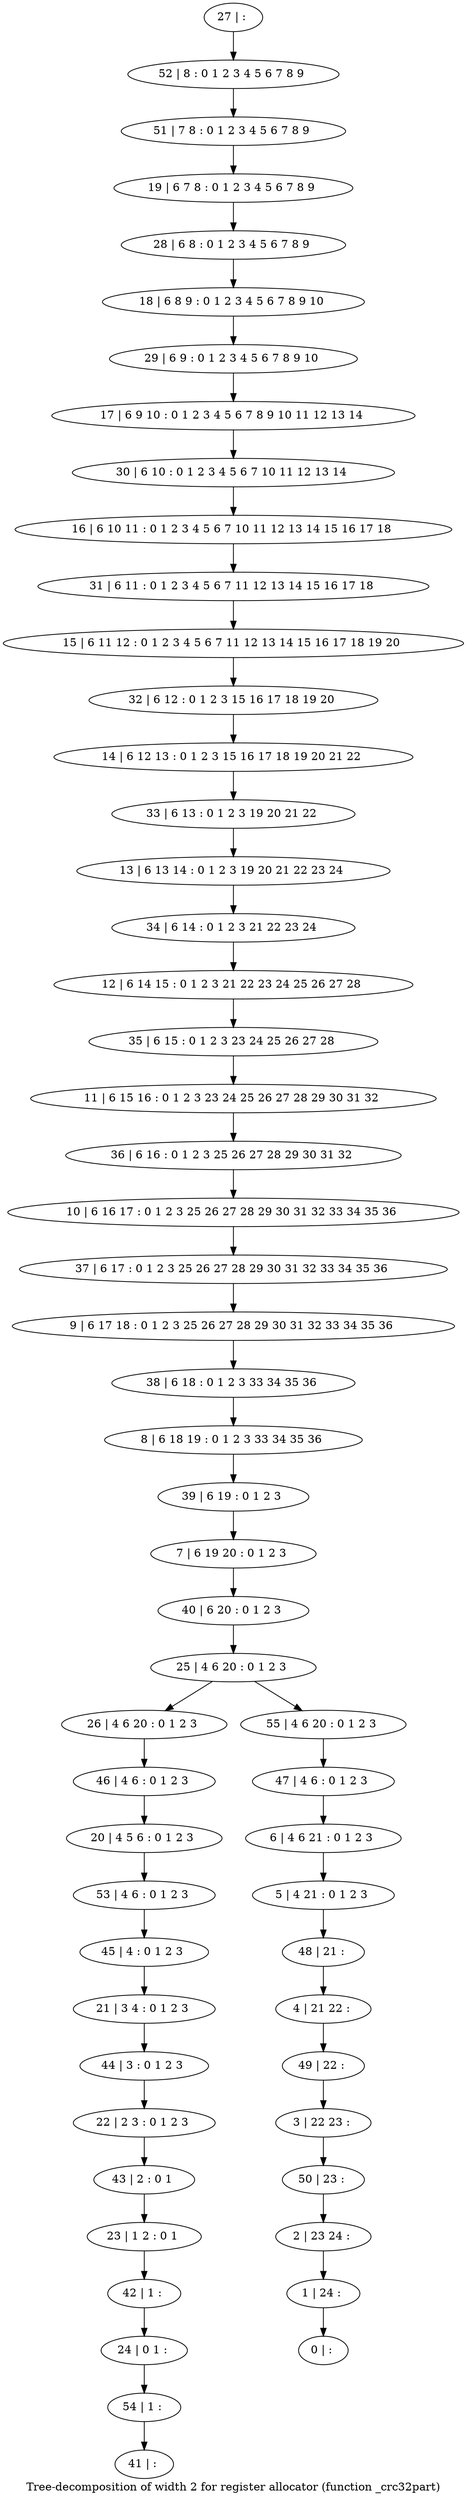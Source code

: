digraph G {
graph [label="Tree-decomposition of width 2 for register allocator (function _crc32part)"]
0[label="0 | : "];
1[label="1 | 24 : "];
2[label="2 | 23 24 : "];
3[label="3 | 22 23 : "];
4[label="4 | 21 22 : "];
5[label="5 | 4 21 : 0 1 2 3 "];
6[label="6 | 4 6 21 : 0 1 2 3 "];
7[label="7 | 6 19 20 : 0 1 2 3 "];
8[label="8 | 6 18 19 : 0 1 2 3 33 34 35 36 "];
9[label="9 | 6 17 18 : 0 1 2 3 25 26 27 28 29 30 31 32 33 34 35 36 "];
10[label="10 | 6 16 17 : 0 1 2 3 25 26 27 28 29 30 31 32 33 34 35 36 "];
11[label="11 | 6 15 16 : 0 1 2 3 23 24 25 26 27 28 29 30 31 32 "];
12[label="12 | 6 14 15 : 0 1 2 3 21 22 23 24 25 26 27 28 "];
13[label="13 | 6 13 14 : 0 1 2 3 19 20 21 22 23 24 "];
14[label="14 | 6 12 13 : 0 1 2 3 15 16 17 18 19 20 21 22 "];
15[label="15 | 6 11 12 : 0 1 2 3 4 5 6 7 11 12 13 14 15 16 17 18 19 20 "];
16[label="16 | 6 10 11 : 0 1 2 3 4 5 6 7 10 11 12 13 14 15 16 17 18 "];
17[label="17 | 6 9 10 : 0 1 2 3 4 5 6 7 8 9 10 11 12 13 14 "];
18[label="18 | 6 8 9 : 0 1 2 3 4 5 6 7 8 9 10 "];
19[label="19 | 6 7 8 : 0 1 2 3 4 5 6 7 8 9 "];
20[label="20 | 4 5 6 : 0 1 2 3 "];
21[label="21 | 3 4 : 0 1 2 3 "];
22[label="22 | 2 3 : 0 1 2 3 "];
23[label="23 | 1 2 : 0 1 "];
24[label="24 | 0 1 : "];
25[label="25 | 4 6 20 : 0 1 2 3 "];
26[label="26 | 4 6 20 : 0 1 2 3 "];
27[label="27 | : "];
28[label="28 | 6 8 : 0 1 2 3 4 5 6 7 8 9 "];
29[label="29 | 6 9 : 0 1 2 3 4 5 6 7 8 9 10 "];
30[label="30 | 6 10 : 0 1 2 3 4 5 6 7 10 11 12 13 14 "];
31[label="31 | 6 11 : 0 1 2 3 4 5 6 7 11 12 13 14 15 16 17 18 "];
32[label="32 | 6 12 : 0 1 2 3 15 16 17 18 19 20 "];
33[label="33 | 6 13 : 0 1 2 3 19 20 21 22 "];
34[label="34 | 6 14 : 0 1 2 3 21 22 23 24 "];
35[label="35 | 6 15 : 0 1 2 3 23 24 25 26 27 28 "];
36[label="36 | 6 16 : 0 1 2 3 25 26 27 28 29 30 31 32 "];
37[label="37 | 6 17 : 0 1 2 3 25 26 27 28 29 30 31 32 33 34 35 36 "];
38[label="38 | 6 18 : 0 1 2 3 33 34 35 36 "];
39[label="39 | 6 19 : 0 1 2 3 "];
40[label="40 | 6 20 : 0 1 2 3 "];
41[label="41 | : "];
42[label="42 | 1 : "];
43[label="43 | 2 : 0 1 "];
44[label="44 | 3 : 0 1 2 3 "];
45[label="45 | 4 : 0 1 2 3 "];
46[label="46 | 4 6 : 0 1 2 3 "];
47[label="47 | 4 6 : 0 1 2 3 "];
48[label="48 | 21 : "];
49[label="49 | 22 : "];
50[label="50 | 23 : "];
51[label="51 | 7 8 : 0 1 2 3 4 5 6 7 8 9 "];
52[label="52 | 8 : 0 1 2 3 4 5 6 7 8 9 "];
53[label="53 | 4 6 : 0 1 2 3 "];
54[label="54 | 1 : "];
55[label="55 | 4 6 20 : 0 1 2 3 "];
42->24 ;
23->42 ;
43->23 ;
22->43 ;
44->22 ;
21->44 ;
45->21 ;
46->20 ;
26->46 ;
53->45 ;
20->53 ;
54->41 ;
24->54 ;
27->52 ;
52->51 ;
51->19 ;
19->28 ;
28->18 ;
18->29 ;
29->17 ;
17->30 ;
30->16 ;
16->31 ;
31->15 ;
15->32 ;
32->14 ;
14->33 ;
33->13 ;
13->34 ;
34->12 ;
12->35 ;
35->11 ;
11->36 ;
36->10 ;
10->37 ;
37->9 ;
9->38 ;
38->8 ;
8->39 ;
39->7 ;
7->40 ;
40->25 ;
47->6 ;
6->5 ;
5->48 ;
48->4 ;
4->49 ;
49->3 ;
3->50 ;
50->2 ;
2->1 ;
1->0 ;
55->47 ;
25->26 ;
25->55 ;
}

